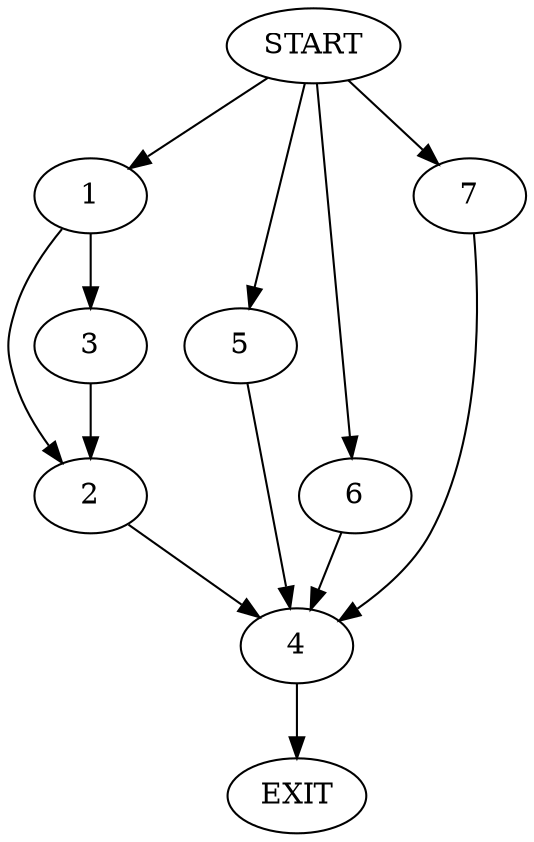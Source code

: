 digraph {
0 [label="START"]
8 [label="EXIT"]
0 -> 1
1 -> 2
1 -> 3
2 -> 4
3 -> 2
4 -> 8
0 -> 5
5 -> 4
0 -> 6
6 -> 4
0 -> 7
7 -> 4
}
